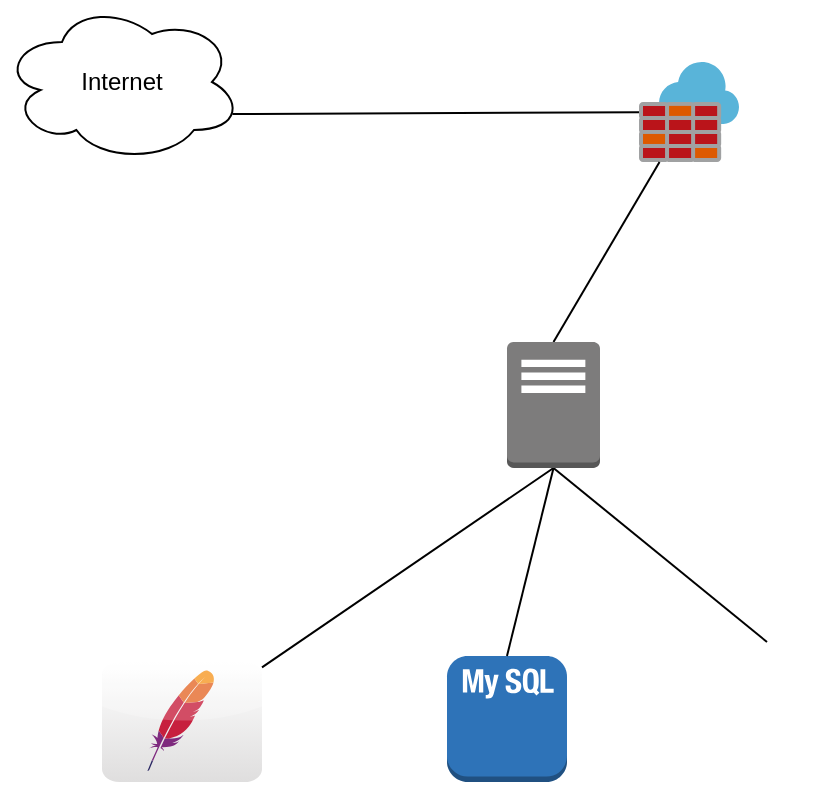 <mxfile version="12.2.9" type="github" pages="1"><diagram id="YUB9__jmSu62Cvb4MzdN" name="Page-1"><mxGraphModel dx="868" dy="1505" grid="1" gridSize="10" guides="1" tooltips="1" connect="1" arrows="1" fold="1" page="1" pageScale="1" pageWidth="850" pageHeight="1100" math="0" shadow="0"><root><mxCell id="0"/><mxCell id="1" parent="0"/><mxCell id="M_8fWriFLGsvTbw7sqBF-1" value="Internet" style="ellipse;shape=cloud;whiteSpace=wrap;html=1;" parent="1" vertex="1"><mxGeometry x="120" y="-700" width="120" height="80" as="geometry"/></mxCell><mxCell id="M_8fWriFLGsvTbw7sqBF-9" value="" style="dashed=0;outlineConnect=0;html=1;align=center;labelPosition=center;verticalLabelPosition=bottom;verticalAlign=top;shape=mxgraph.webicons.apache;gradientColor=#DFDEDE" parent="1" vertex="1"><mxGeometry x="170" y="-370" width="80" height="60" as="geometry"/></mxCell><mxCell id="M_8fWriFLGsvTbw7sqBF-10" value="" style="outlineConnect=0;dashed=0;verticalLabelPosition=bottom;verticalAlign=top;align=center;html=1;shape=mxgraph.aws3.mysql_db_instance_2;fillColor=#2E73B8;gradientColor=none;" parent="1" vertex="1"><mxGeometry x="342.5" y="-373" width="60" height="63" as="geometry"/></mxCell><mxCell id="M_8fWriFLGsvTbw7sqBF-13" value="" style="shape=image;html=1;verticalAlign=top;verticalLabelPosition=bottom;labelBackgroundColor=#ffffff;imageAspect=0;aspect=fixed;image=https://cdn3.iconfinder.com/data/icons/logos-and-brands-adobe/512/376_Whmcs-128.png" parent="1" vertex="1"><mxGeometry x="470" y="-380" width="65" height="65" as="geometry"/></mxCell><mxCell id="M_8fWriFLGsvTbw7sqBF-18" value="" style="aspect=fixed;html=1;points=[];align=center;image;fontSize=12;image=img/lib/mscae/Azure_Firewall.svg;" parent="1" vertex="1"><mxGeometry x="438.5" y="-670" width="50" height="50" as="geometry"/></mxCell><mxCell id="M_8fWriFLGsvTbw7sqBF-19" value="" style="endArrow=none;html=1;entryX=0.96;entryY=0.7;entryDx=0;entryDy=0;entryPerimeter=0;" parent="1" source="M_8fWriFLGsvTbw7sqBF-18" target="M_8fWriFLGsvTbw7sqBF-1" edge="1"><mxGeometry width="50" height="50" relative="1" as="geometry"><mxPoint x="200" y="-475" as="sourcePoint"/><mxPoint x="250" y="-525" as="targetPoint"/></mxGeometry></mxCell><mxCell id="M_8fWriFLGsvTbw7sqBF-20" value="" style="endArrow=none;html=1;exitX=0.5;exitY=0;exitDx=0;exitDy=0;exitPerimeter=0;" parent="1" source="M_8fWriFLGsvTbw7sqBF-24" target="M_8fWriFLGsvTbw7sqBF-18" edge="1"><mxGeometry width="50" height="50" relative="1" as="geometry"><mxPoint x="440" y="-528.2" as="sourcePoint"/><mxPoint x="170" y="-290" as="targetPoint"/></mxGeometry></mxCell><mxCell id="M_8fWriFLGsvTbw7sqBF-21" value="" style="endArrow=none;html=1;entryX=0.5;entryY=1;entryDx=0;entryDy=0;entryPerimeter=0;" parent="1" source="M_8fWriFLGsvTbw7sqBF-9" target="M_8fWriFLGsvTbw7sqBF-24" edge="1"><mxGeometry width="50" height="50" relative="1" as="geometry"><mxPoint x="120" y="-240" as="sourcePoint"/><mxPoint x="440" y="-496.218" as="targetPoint"/></mxGeometry></mxCell><mxCell id="M_8fWriFLGsvTbw7sqBF-22" value="" style="endArrow=none;html=1;exitX=0.5;exitY=0;exitDx=0;exitDy=0;exitPerimeter=0;entryX=0.5;entryY=1;entryDx=0;entryDy=0;entryPerimeter=0;" parent="1" source="M_8fWriFLGsvTbw7sqBF-10" target="M_8fWriFLGsvTbw7sqBF-24" edge="1"><mxGeometry width="50" height="50" relative="1" as="geometry"><mxPoint x="373" y="-380" as="sourcePoint"/><mxPoint x="440" y="-476.875" as="targetPoint"/></mxGeometry></mxCell><mxCell id="M_8fWriFLGsvTbw7sqBF-23" value="" style="endArrow=none;html=1;exitX=0.5;exitY=0;exitDx=0;exitDy=0;entryX=0.5;entryY=1;entryDx=0;entryDy=0;entryPerimeter=0;" parent="1" source="M_8fWriFLGsvTbw7sqBF-13" target="M_8fWriFLGsvTbw7sqBF-24" edge="1"><mxGeometry width="50" height="50" relative="1" as="geometry"><mxPoint x="120" y="-240" as="sourcePoint"/><mxPoint x="474.25" y="-472.871" as="targetPoint"/></mxGeometry></mxCell><mxCell id="M_8fWriFLGsvTbw7sqBF-24" value="" style="outlineConnect=0;dashed=0;verticalLabelPosition=bottom;verticalAlign=top;align=center;html=1;shape=mxgraph.aws3.traditional_server;fillColor=#7D7C7C;gradientColor=none;" parent="1" vertex="1"><mxGeometry x="372.5" y="-530" width="46.5" height="63" as="geometry"/></mxCell></root></mxGraphModel></diagram></mxfile>